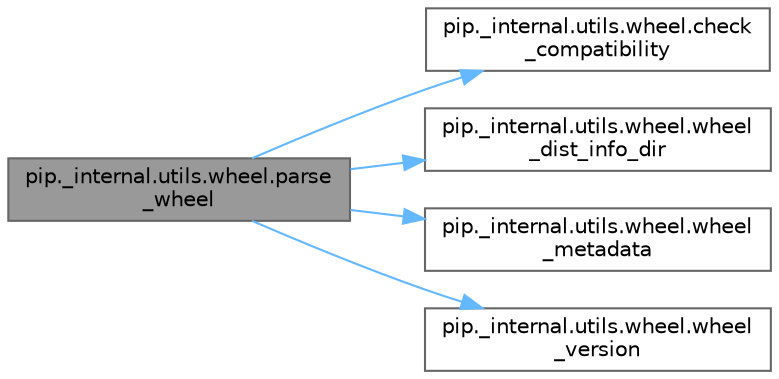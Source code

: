 digraph "pip._internal.utils.wheel.parse_wheel"
{
 // LATEX_PDF_SIZE
  bgcolor="transparent";
  edge [fontname=Helvetica,fontsize=10,labelfontname=Helvetica,labelfontsize=10];
  node [fontname=Helvetica,fontsize=10,shape=box,height=0.2,width=0.4];
  rankdir="LR";
  Node1 [id="Node000001",label="pip._internal.utils.wheel.parse\l_wheel",height=0.2,width=0.4,color="gray40", fillcolor="grey60", style="filled", fontcolor="black",tooltip=" "];
  Node1 -> Node2 [id="edge1_Node000001_Node000002",color="steelblue1",style="solid",tooltip=" "];
  Node2 [id="Node000002",label="pip._internal.utils.wheel.check\l_compatibility",height=0.2,width=0.4,color="grey40", fillcolor="white", style="filled",URL="$namespacepip_1_1__internal_1_1utils_1_1wheel.html#abd3f7bfc3ff88273c5c36651f2174945",tooltip=" "];
  Node1 -> Node3 [id="edge2_Node000001_Node000003",color="steelblue1",style="solid",tooltip=" "];
  Node3 [id="Node000003",label="pip._internal.utils.wheel.wheel\l_dist_info_dir",height=0.2,width=0.4,color="grey40", fillcolor="white", style="filled",URL="$namespacepip_1_1__internal_1_1utils_1_1wheel.html#a40eb793d49659ebdb513975664dc7b70",tooltip=" "];
  Node1 -> Node4 [id="edge3_Node000001_Node000004",color="steelblue1",style="solid",tooltip=" "];
  Node4 [id="Node000004",label="pip._internal.utils.wheel.wheel\l_metadata",height=0.2,width=0.4,color="grey40", fillcolor="white", style="filled",URL="$namespacepip_1_1__internal_1_1utils_1_1wheel.html#a08ede3e6ea9b6ac98256e28a093a9f91",tooltip=" "];
  Node1 -> Node5 [id="edge4_Node000001_Node000005",color="steelblue1",style="solid",tooltip=" "];
  Node5 [id="Node000005",label="pip._internal.utils.wheel.wheel\l_version",height=0.2,width=0.4,color="grey40", fillcolor="white", style="filled",URL="$namespacepip_1_1__internal_1_1utils_1_1wheel.html#a9521182afc9065561f75abe4f99e403d",tooltip=" "];
}
